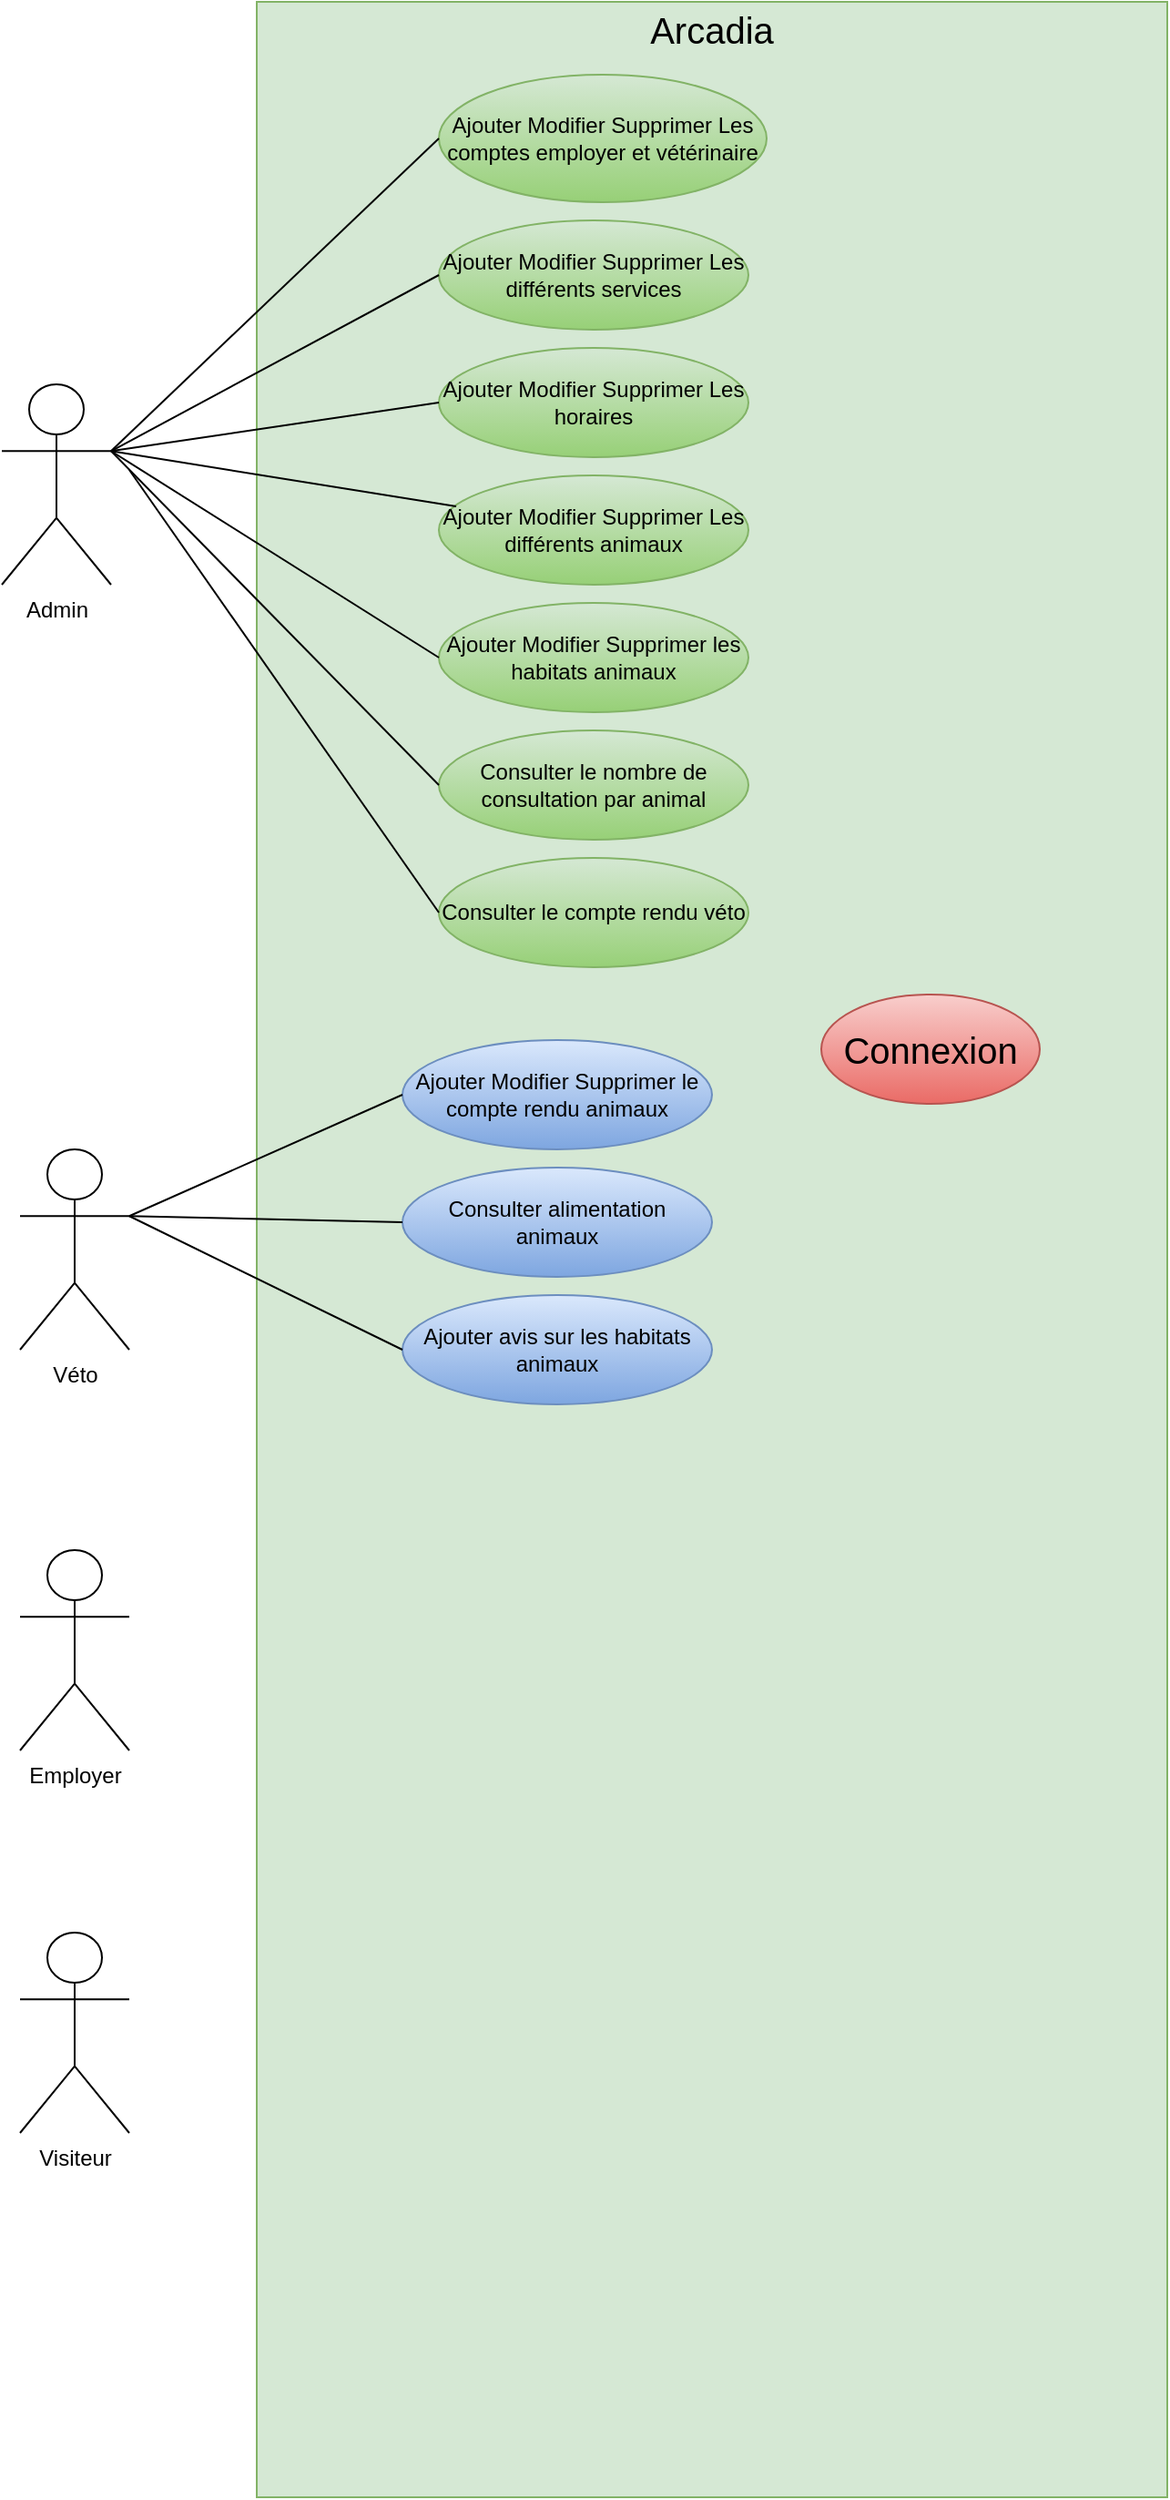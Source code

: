 <mxfile version="23.1.5" type="device">
  <diagram name="Page-1" id="9MuVnaOxP12XVc0lbXw3">
    <mxGraphModel dx="1493" dy="1018" grid="1" gridSize="10" guides="1" tooltips="1" connect="1" arrows="1" fold="1" page="1" pageScale="1" pageWidth="827" pageHeight="1169" math="0" shadow="0">
      <root>
        <mxCell id="0" />
        <mxCell id="1" parent="0" />
        <mxCell id="MBzvzFQcyCSPUHUW8U1s-2" value="" style="rounded=0;whiteSpace=wrap;html=1;fillColor=#d5e8d4;strokeColor=#82b366;" vertex="1" parent="1">
          <mxGeometry x="200" y="40" width="500" height="1370" as="geometry" />
        </mxCell>
        <mxCell id="MBzvzFQcyCSPUHUW8U1s-3" value="Admin" style="shape=umlActor;verticalLabelPosition=bottom;verticalAlign=top;html=1;outlineConnect=0;" vertex="1" parent="1">
          <mxGeometry x="60" y="250" width="60" height="110" as="geometry" />
        </mxCell>
        <mxCell id="MBzvzFQcyCSPUHUW8U1s-4" value="Véto" style="shape=umlActor;verticalLabelPosition=bottom;verticalAlign=top;html=1;outlineConnect=0;" vertex="1" parent="1">
          <mxGeometry x="70" y="670" width="60" height="110" as="geometry" />
        </mxCell>
        <mxCell id="MBzvzFQcyCSPUHUW8U1s-5" value="Employer" style="shape=umlActor;verticalLabelPosition=bottom;verticalAlign=top;html=1;outlineConnect=0;" vertex="1" parent="1">
          <mxGeometry x="70" y="890" width="60" height="110" as="geometry" />
        </mxCell>
        <mxCell id="MBzvzFQcyCSPUHUW8U1s-6" value="Visiteur" style="shape=umlActor;verticalLabelPosition=bottom;verticalAlign=top;html=1;outlineConnect=0;" vertex="1" parent="1">
          <mxGeometry x="70" y="1100" width="60" height="110" as="geometry" />
        </mxCell>
        <mxCell id="MBzvzFQcyCSPUHUW8U1s-7" value="&lt;font style=&quot;font-size: 20px;&quot;&gt;Arcadia&lt;/font&gt;" style="text;html=1;align=center;verticalAlign=middle;whiteSpace=wrap;rounded=0;" vertex="1" parent="1">
          <mxGeometry x="400" y="40" width="100" height="30" as="geometry" />
        </mxCell>
        <mxCell id="MBzvzFQcyCSPUHUW8U1s-8" value="Ajouter Modifier Supprimer Les comptes employer et vétérinaire" style="ellipse;whiteSpace=wrap;html=1;fillColor=#d5e8d4;strokeColor=#82b366;gradientColor=#97d077;" vertex="1" parent="1">
          <mxGeometry x="300" y="80" width="180" height="70" as="geometry" />
        </mxCell>
        <mxCell id="MBzvzFQcyCSPUHUW8U1s-9" value="Ajouter Modifier Supprimer Les différents services" style="ellipse;whiteSpace=wrap;html=1;fillColor=#d5e8d4;strokeColor=#82b366;gradientColor=#97d077;" vertex="1" parent="1">
          <mxGeometry x="300" y="160" width="170" height="60" as="geometry" />
        </mxCell>
        <mxCell id="MBzvzFQcyCSPUHUW8U1s-10" value="Ajouter Modifier Supprimer Les horaires" style="ellipse;whiteSpace=wrap;html=1;fillColor=#d5e8d4;strokeColor=#82b366;gradientColor=#97d077;" vertex="1" parent="1">
          <mxGeometry x="300" y="230" width="170" height="60" as="geometry" />
        </mxCell>
        <mxCell id="MBzvzFQcyCSPUHUW8U1s-11" value="Ajouter Modifier Supprimer Les différents animaux" style="ellipse;whiteSpace=wrap;html=1;fillColor=#d5e8d4;strokeColor=#82b366;gradientColor=#97d077;" vertex="1" parent="1">
          <mxGeometry x="300" y="300" width="170" height="60" as="geometry" />
        </mxCell>
        <mxCell id="MBzvzFQcyCSPUHUW8U1s-15" value="" style="endArrow=none;html=1;rounded=0;exitX=1;exitY=0.333;exitDx=0;exitDy=0;exitPerimeter=0;entryX=0;entryY=0.5;entryDx=0;entryDy=0;" edge="1" parent="1" source="MBzvzFQcyCSPUHUW8U1s-3" target="MBzvzFQcyCSPUHUW8U1s-8">
          <mxGeometry width="50" height="50" relative="1" as="geometry">
            <mxPoint x="170" y="200" as="sourcePoint" />
            <mxPoint x="220" y="150" as="targetPoint" />
          </mxGeometry>
        </mxCell>
        <mxCell id="MBzvzFQcyCSPUHUW8U1s-16" value="" style="endArrow=none;html=1;rounded=0;exitX=1;exitY=0.333;exitDx=0;exitDy=0;exitPerimeter=0;entryX=0;entryY=0.5;entryDx=0;entryDy=0;" edge="1" parent="1" source="MBzvzFQcyCSPUHUW8U1s-3" target="MBzvzFQcyCSPUHUW8U1s-9">
          <mxGeometry width="50" height="50" relative="1" as="geometry">
            <mxPoint x="130" y="230" as="sourcePoint" />
            <mxPoint x="260" y="193" as="targetPoint" />
          </mxGeometry>
        </mxCell>
        <mxCell id="MBzvzFQcyCSPUHUW8U1s-17" value="" style="endArrow=none;html=1;rounded=0;exitX=1;exitY=0.333;exitDx=0;exitDy=0;exitPerimeter=0;entryX=0;entryY=0.5;entryDx=0;entryDy=0;" edge="1" parent="1" source="MBzvzFQcyCSPUHUW8U1s-3" target="MBzvzFQcyCSPUHUW8U1s-10">
          <mxGeometry width="50" height="50" relative="1" as="geometry">
            <mxPoint x="150" y="193.5" as="sourcePoint" />
            <mxPoint x="280" y="156.5" as="targetPoint" />
          </mxGeometry>
        </mxCell>
        <mxCell id="MBzvzFQcyCSPUHUW8U1s-18" value="" style="endArrow=none;html=1;rounded=0;exitX=1;exitY=0.333;exitDx=0;exitDy=0;exitPerimeter=0;entryX=0.056;entryY=0.283;entryDx=0;entryDy=0;entryPerimeter=0;" edge="1" parent="1" source="MBzvzFQcyCSPUHUW8U1s-3" target="MBzvzFQcyCSPUHUW8U1s-11">
          <mxGeometry width="50" height="50" relative="1" as="geometry">
            <mxPoint x="160" y="187" as="sourcePoint" />
            <mxPoint x="290" y="150" as="targetPoint" />
          </mxGeometry>
        </mxCell>
        <mxCell id="MBzvzFQcyCSPUHUW8U1s-19" value="Consulter le nombre de consultation par animal" style="ellipse;whiteSpace=wrap;html=1;fillColor=#d5e8d4;strokeColor=#82b366;gradientColor=#97d077;" vertex="1" parent="1">
          <mxGeometry x="300" y="440" width="170" height="60" as="geometry" />
        </mxCell>
        <mxCell id="MBzvzFQcyCSPUHUW8U1s-20" value="Ajouter Modifier Supprimer les habitats animaux" style="ellipse;whiteSpace=wrap;html=1;fillColor=#d5e8d4;strokeColor=#82b366;gradientColor=#97d077;" vertex="1" parent="1">
          <mxGeometry x="300" y="370" width="170" height="60" as="geometry" />
        </mxCell>
        <mxCell id="MBzvzFQcyCSPUHUW8U1s-21" value="" style="endArrow=none;html=1;rounded=0;exitX=1;exitY=0.333;exitDx=0;exitDy=0;exitPerimeter=0;entryX=0;entryY=0.5;entryDx=0;entryDy=0;" edge="1" parent="1" source="MBzvzFQcyCSPUHUW8U1s-3" target="MBzvzFQcyCSPUHUW8U1s-20">
          <mxGeometry width="50" height="50" relative="1" as="geometry">
            <mxPoint x="120" y="330" as="sourcePoint" />
            <mxPoint x="270" y="360" as="targetPoint" />
          </mxGeometry>
        </mxCell>
        <mxCell id="MBzvzFQcyCSPUHUW8U1s-22" value="" style="endArrow=none;html=1;rounded=0;exitX=1;exitY=0.333;exitDx=0;exitDy=0;exitPerimeter=0;entryX=0;entryY=0.5;entryDx=0;entryDy=0;" edge="1" parent="1" source="MBzvzFQcyCSPUHUW8U1s-3" target="MBzvzFQcyCSPUHUW8U1s-19">
          <mxGeometry width="50" height="50" relative="1" as="geometry">
            <mxPoint x="140" y="307" as="sourcePoint" />
            <mxPoint x="290" y="337" as="targetPoint" />
          </mxGeometry>
        </mxCell>
        <mxCell id="MBzvzFQcyCSPUHUW8U1s-23" value="Ajouter Modifier Supprimer le compte rendu animaux" style="ellipse;whiteSpace=wrap;html=1;fillColor=#dae8fc;gradientColor=#7ea6e0;strokeColor=#6c8ebf;" vertex="1" parent="1">
          <mxGeometry x="280" y="610" width="170" height="60" as="geometry" />
        </mxCell>
        <mxCell id="MBzvzFQcyCSPUHUW8U1s-24" value="Consulter alimentation animaux" style="ellipse;whiteSpace=wrap;html=1;fillColor=#dae8fc;gradientColor=#7ea6e0;strokeColor=#6c8ebf;" vertex="1" parent="1">
          <mxGeometry x="280" y="680" width="170" height="60" as="geometry" />
        </mxCell>
        <mxCell id="MBzvzFQcyCSPUHUW8U1s-25" value="Ajouter avis sur les habitats animaux" style="ellipse;whiteSpace=wrap;html=1;fillColor=#dae8fc;gradientColor=#7ea6e0;strokeColor=#6c8ebf;" vertex="1" parent="1">
          <mxGeometry x="280" y="750" width="170" height="60" as="geometry" />
        </mxCell>
        <mxCell id="MBzvzFQcyCSPUHUW8U1s-26" value="Consulter le compte rendu véto" style="ellipse;whiteSpace=wrap;html=1;fillColor=#d5e8d4;strokeColor=#82b366;gradientColor=#97d077;" vertex="1" parent="1">
          <mxGeometry x="300" y="510" width="170" height="60" as="geometry" />
        </mxCell>
        <mxCell id="MBzvzFQcyCSPUHUW8U1s-27" value="" style="endArrow=none;html=1;rounded=0;exitX=1;exitY=0.333;exitDx=0;exitDy=0;exitPerimeter=0;entryX=0;entryY=0.5;entryDx=0;entryDy=0;" edge="1" parent="1" target="MBzvzFQcyCSPUHUW8U1s-26">
          <mxGeometry width="50" height="50" relative="1" as="geometry">
            <mxPoint x="130" y="297" as="sourcePoint" />
            <mxPoint x="310" y="480" as="targetPoint" />
          </mxGeometry>
        </mxCell>
        <mxCell id="MBzvzFQcyCSPUHUW8U1s-28" value="" style="endArrow=none;html=1;rounded=0;exitX=1;exitY=0.333;exitDx=0;exitDy=0;exitPerimeter=0;entryX=0;entryY=0.5;entryDx=0;entryDy=0;" edge="1" parent="1" source="MBzvzFQcyCSPUHUW8U1s-4" target="MBzvzFQcyCSPUHUW8U1s-23">
          <mxGeometry width="50" height="50" relative="1" as="geometry">
            <mxPoint x="350" y="770" as="sourcePoint" />
            <mxPoint x="400" y="720" as="targetPoint" />
          </mxGeometry>
        </mxCell>
        <mxCell id="MBzvzFQcyCSPUHUW8U1s-29" value="" style="endArrow=none;html=1;rounded=0;exitX=1;exitY=0.333;exitDx=0;exitDy=0;exitPerimeter=0;entryX=0;entryY=0.5;entryDx=0;entryDy=0;" edge="1" parent="1" source="MBzvzFQcyCSPUHUW8U1s-4" target="MBzvzFQcyCSPUHUW8U1s-24">
          <mxGeometry width="50" height="50" relative="1" as="geometry">
            <mxPoint x="140" y="677" as="sourcePoint" />
            <mxPoint x="290" y="650" as="targetPoint" />
          </mxGeometry>
        </mxCell>
        <mxCell id="MBzvzFQcyCSPUHUW8U1s-30" value="" style="endArrow=none;html=1;rounded=0;exitX=1;exitY=0.333;exitDx=0;exitDy=0;exitPerimeter=0;entryX=0;entryY=0.5;entryDx=0;entryDy=0;" edge="1" parent="1" source="MBzvzFQcyCSPUHUW8U1s-4" target="MBzvzFQcyCSPUHUW8U1s-25">
          <mxGeometry width="50" height="50" relative="1" as="geometry">
            <mxPoint x="150" y="687" as="sourcePoint" />
            <mxPoint x="300" y="660" as="targetPoint" />
          </mxGeometry>
        </mxCell>
        <mxCell id="MBzvzFQcyCSPUHUW8U1s-31" value="&lt;font style=&quot;font-size: 20px;&quot;&gt;Connexion&lt;/font&gt;" style="ellipse;whiteSpace=wrap;html=1;fillColor=#f8cecc;gradientColor=#ea6b66;strokeColor=#b85450;" vertex="1" parent="1">
          <mxGeometry x="510" y="585" width="120" height="60" as="geometry" />
        </mxCell>
      </root>
    </mxGraphModel>
  </diagram>
</mxfile>

